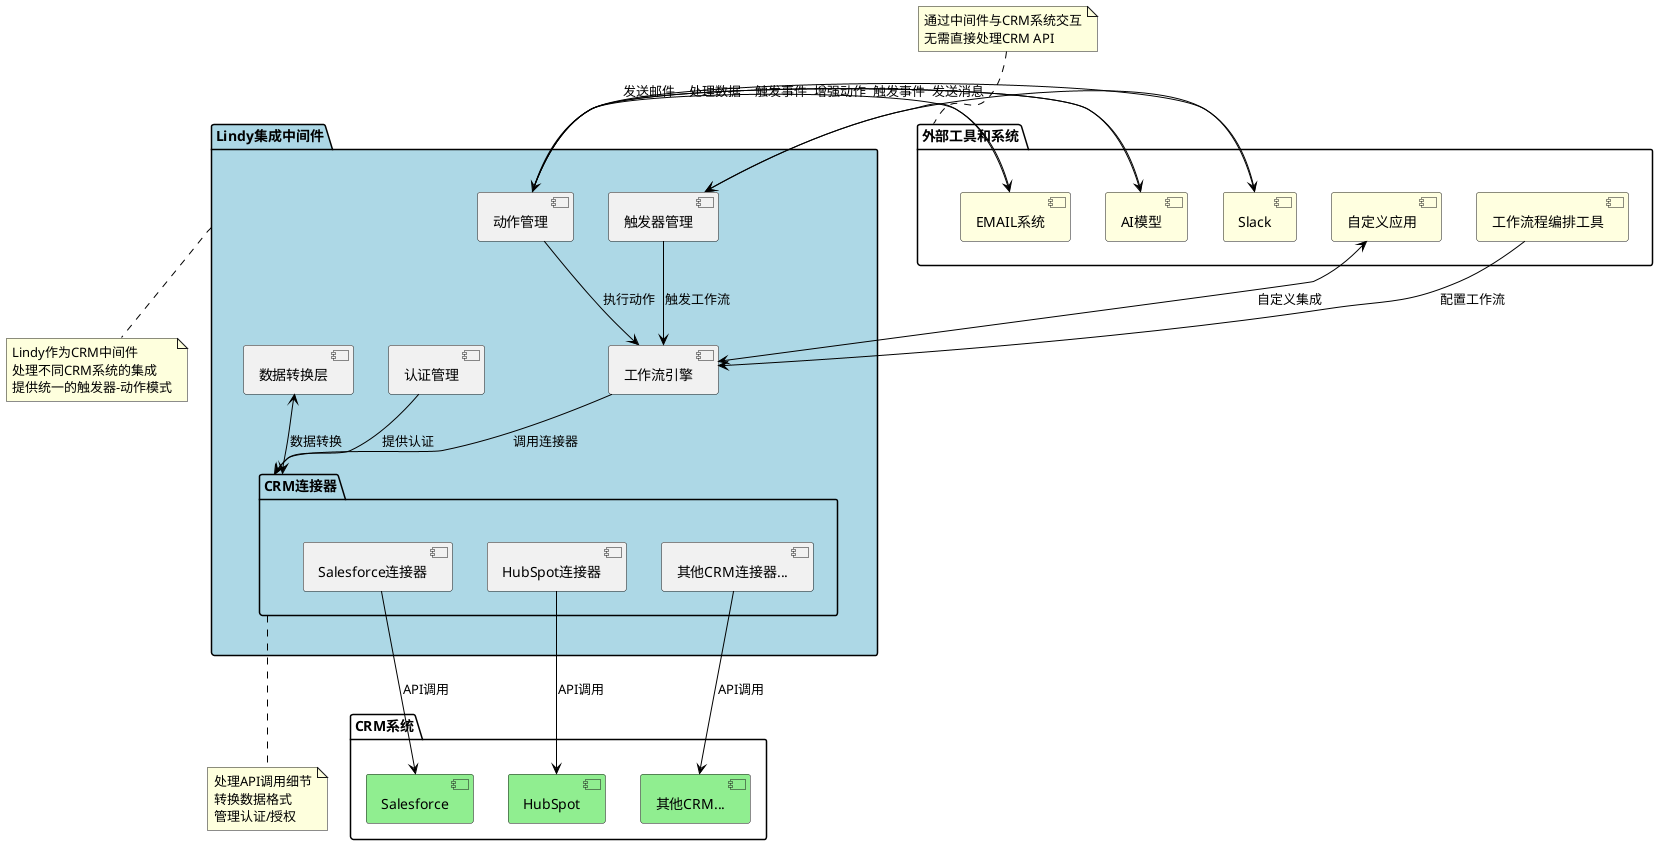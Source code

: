 @startuml Lindy-CRM中间件概念

skinparam {
  BackgroundColor White
  ArrowColor Black
  BorderColor Black
}

!define MIDDLEWARE #LightBlue
!define CRM #LightGreen
!define APP #LightYellow
!define IFACE #White

package "外部工具和系统" as ExternalTools {
  [EMAIL系统] as Email APP
  [Slack] as Slack APP
  [AI模型] as AI APP
  [自定义应用] as CustomApp APP
  [工作流程编排工具] as Workflow APP
}

package "Lindy集成中间件" as Lindy MIDDLEWARE {
  [触发器管理] as TriggerManager
  [动作管理] as ActionManager
  [认证管理] as AuthManager
  [数据转换层] as Transformer
  [工作流引擎] as FlowEngine
  
  package "CRM连接器" as Connectors {
    [Salesforce连接器] as SFConnector
    [HubSpot连接器] as HSConnector
    [其他CRM连接器...] as OtherConnectors
  }
}

package "CRM系统" as CRMs {
  [Salesforce] as Salesforce CRM
  [HubSpot] as HubSpot CRM
  [其他CRM...] as OtherCRM CRM
}

' 连接器到CRM
SFConnector --> Salesforce : API调用
HSConnector --> HubSpot : API调用
OtherConnectors --> OtherCRM : API调用

' 中间件内部连接
TriggerManager --> FlowEngine : 触发工作流
ActionManager --> FlowEngine : 执行动作
FlowEngine --> Connectors : 调用连接器
AuthManager --> Connectors : 提供认证
Transformer <--> Connectors : 数据转换

' 外部工具到中间件
Email --> TriggerManager : 触发事件
Slack --> TriggerManager : 触发事件
AI --> ActionManager : 增强动作
CustomApp <--> FlowEngine : 自定义集成
Workflow --> FlowEngine : 配置工作流

' 外部工具使用动作
ActionManager --> Email : 发送邮件
ActionManager --> Slack : 发送消息
ActionManager --> AI : 处理数据

note bottom of Lindy
  Lindy作为CRM中间件
  处理不同CRM系统的集成
  提供统一的触发器-动作模式
end note

note bottom of Connectors
  处理API调用细节
  转换数据格式
  管理认证/授权
end note

note top of ExternalTools
  通过中间件与CRM系统交互
  无需直接处理CRM API
end note

@enduml 